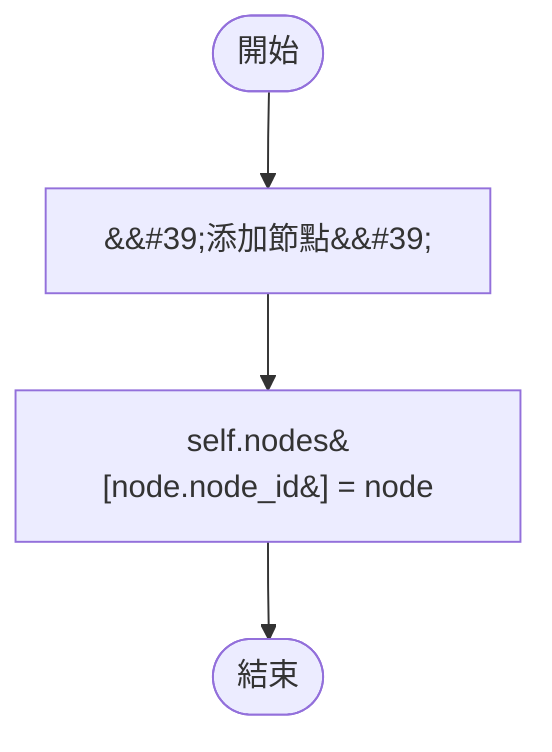 flowchart TB
    n1([開始])
    n2([結束])
    n3[&amp;&#35;39;添加節點&amp;&#35;39;]
    n4[self.nodes&#91;node.node_id&#93; = node]
    n1 --> n3
    n3 --> n4
    n4 --> n2